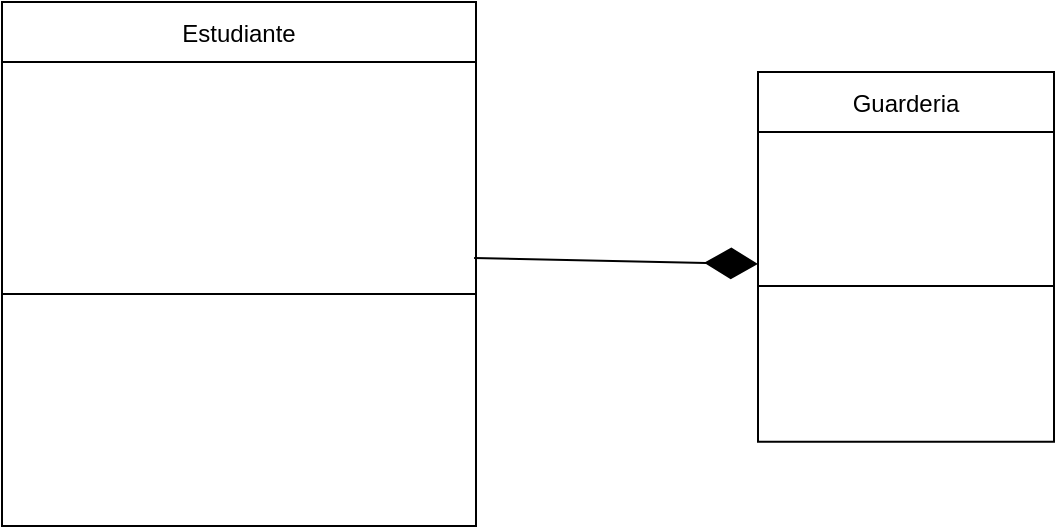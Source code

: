 <mxfile version="26.0.16">
  <diagram name="Página-1" id="l0nBqizwXKlEtMd584b9">
    <mxGraphModel dx="1078" dy="946" grid="0" gridSize="10" guides="1" tooltips="1" connect="1" arrows="1" fold="1" page="0" pageScale="1" pageWidth="827" pageHeight="1169" math="0" shadow="0">
      <root>
        <mxCell id="0" />
        <mxCell id="1" parent="0" />
        <mxCell id="utmd6LyGiTf1EZyE7J0i-10" value="Guarderia" style="shape=table;startSize=30;container=1;collapsible=0;childLayout=tableLayout;" vertex="1" parent="1">
          <mxGeometry x="283" y="-12" width="148" height="184.88" as="geometry" />
        </mxCell>
        <mxCell id="utmd6LyGiTf1EZyE7J0i-11" value="" style="shape=tableRow;horizontal=0;startSize=0;swimlaneHead=0;swimlaneBody=0;strokeColor=inherit;top=0;left=0;bottom=0;right=0;collapsible=0;dropTarget=0;fillColor=none;points=[[0,0.5],[1,0.5]];portConstraint=eastwest;" vertex="1" parent="utmd6LyGiTf1EZyE7J0i-10">
          <mxGeometry y="30" width="148" height="77" as="geometry" />
        </mxCell>
        <mxCell id="utmd6LyGiTf1EZyE7J0i-12" value="" style="shape=partialRectangle;html=1;whiteSpace=wrap;connectable=0;strokeColor=inherit;overflow=hidden;fillColor=none;top=0;left=0;bottom=0;right=0;pointerEvents=1;" vertex="1" parent="utmd6LyGiTf1EZyE7J0i-11">
          <mxGeometry width="148" height="77" as="geometry">
            <mxRectangle width="148" height="77" as="alternateBounds" />
          </mxGeometry>
        </mxCell>
        <mxCell id="utmd6LyGiTf1EZyE7J0i-13" value="" style="shape=tableRow;horizontal=0;startSize=0;swimlaneHead=0;swimlaneBody=0;strokeColor=inherit;top=0;left=0;bottom=0;right=0;collapsible=0;dropTarget=0;fillColor=none;points=[[0,0.5],[1,0.5]];portConstraint=eastwest;" vertex="1" parent="utmd6LyGiTf1EZyE7J0i-10">
          <mxGeometry y="107" width="148" height="78" as="geometry" />
        </mxCell>
        <mxCell id="utmd6LyGiTf1EZyE7J0i-14" value="" style="shape=partialRectangle;html=1;whiteSpace=wrap;connectable=0;strokeColor=inherit;overflow=hidden;fillColor=none;top=0;left=0;bottom=0;right=0;pointerEvents=1;" vertex="1" parent="utmd6LyGiTf1EZyE7J0i-13">
          <mxGeometry width="148" height="78" as="geometry">
            <mxRectangle width="148" height="78" as="alternateBounds" />
          </mxGeometry>
        </mxCell>
        <mxCell id="utmd6LyGiTf1EZyE7J0i-15" value="Estudiante" style="shape=table;startSize=30;container=1;collapsible=0;childLayout=tableLayout;" vertex="1" parent="1">
          <mxGeometry x="-95" y="-47" width="237" height="262" as="geometry" />
        </mxCell>
        <mxCell id="utmd6LyGiTf1EZyE7J0i-16" value="" style="shape=tableRow;horizontal=0;startSize=0;swimlaneHead=0;swimlaneBody=0;strokeColor=inherit;top=0;left=0;bottom=0;right=0;collapsible=0;dropTarget=0;fillColor=none;points=[[0,0.5],[1,0.5]];portConstraint=eastwest;" vertex="1" parent="utmd6LyGiTf1EZyE7J0i-15">
          <mxGeometry y="30" width="237" height="116" as="geometry" />
        </mxCell>
        <mxCell id="utmd6LyGiTf1EZyE7J0i-17" value="" style="shape=partialRectangle;html=1;whiteSpace=wrap;connectable=0;strokeColor=inherit;overflow=hidden;fillColor=none;top=0;left=0;bottom=0;right=0;pointerEvents=1;" vertex="1" parent="utmd6LyGiTf1EZyE7J0i-16">
          <mxGeometry width="237" height="116" as="geometry">
            <mxRectangle width="237" height="116" as="alternateBounds" />
          </mxGeometry>
        </mxCell>
        <mxCell id="utmd6LyGiTf1EZyE7J0i-18" value="" style="shape=tableRow;horizontal=0;startSize=0;swimlaneHead=0;swimlaneBody=0;strokeColor=inherit;top=0;left=0;bottom=0;right=0;collapsible=0;dropTarget=0;fillColor=none;points=[[0,0.5],[1,0.5]];portConstraint=eastwest;" vertex="1" parent="utmd6LyGiTf1EZyE7J0i-15">
          <mxGeometry y="146" width="237" height="116" as="geometry" />
        </mxCell>
        <mxCell id="utmd6LyGiTf1EZyE7J0i-19" value="" style="shape=partialRectangle;html=1;whiteSpace=wrap;connectable=0;strokeColor=inherit;overflow=hidden;fillColor=none;top=0;left=0;bottom=0;right=0;pointerEvents=1;" vertex="1" parent="utmd6LyGiTf1EZyE7J0i-18">
          <mxGeometry width="237" height="116" as="geometry">
            <mxRectangle width="237" height="116" as="alternateBounds" />
          </mxGeometry>
        </mxCell>
        <mxCell id="utmd6LyGiTf1EZyE7J0i-21" value="" style="endArrow=diamondThin;endFill=1;endSize=24;html=1;rounded=0;fontSize=12;curved=1;exitX=0.996;exitY=0.845;exitDx=0;exitDy=0;exitPerimeter=0;entryX=0;entryY=0.857;entryDx=0;entryDy=0;entryPerimeter=0;" edge="1" parent="1" source="utmd6LyGiTf1EZyE7J0i-16" target="utmd6LyGiTf1EZyE7J0i-11">
          <mxGeometry width="160" relative="1" as="geometry">
            <mxPoint x="139" y="291" as="sourcePoint" />
            <mxPoint x="299" y="291" as="targetPoint" />
            <Array as="points" />
          </mxGeometry>
        </mxCell>
      </root>
    </mxGraphModel>
  </diagram>
</mxfile>
